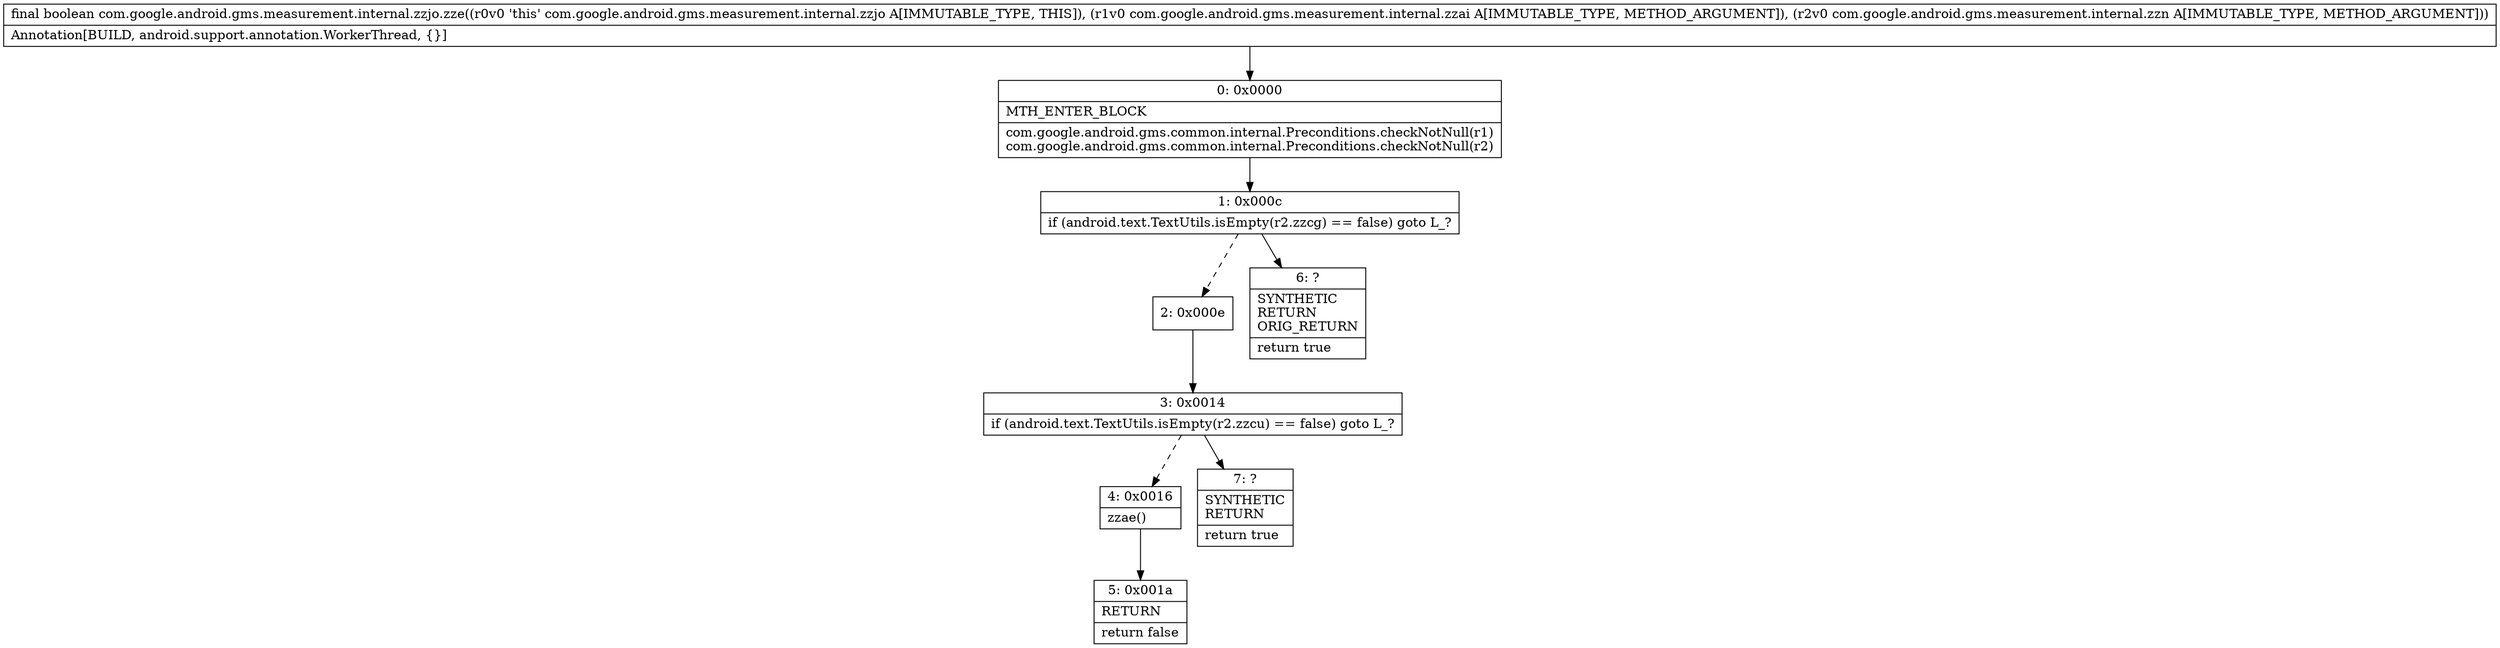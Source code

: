 digraph "CFG forcom.google.android.gms.measurement.internal.zzjo.zze(Lcom\/google\/android\/gms\/measurement\/internal\/zzai;Lcom\/google\/android\/gms\/measurement\/internal\/zzn;)Z" {
Node_0 [shape=record,label="{0\:\ 0x0000|MTH_ENTER_BLOCK\l|com.google.android.gms.common.internal.Preconditions.checkNotNull(r1)\lcom.google.android.gms.common.internal.Preconditions.checkNotNull(r2)\l}"];
Node_1 [shape=record,label="{1\:\ 0x000c|if (android.text.TextUtils.isEmpty(r2.zzcg) == false) goto L_?\l}"];
Node_2 [shape=record,label="{2\:\ 0x000e}"];
Node_3 [shape=record,label="{3\:\ 0x0014|if (android.text.TextUtils.isEmpty(r2.zzcu) == false) goto L_?\l}"];
Node_4 [shape=record,label="{4\:\ 0x0016|zzae()\l}"];
Node_5 [shape=record,label="{5\:\ 0x001a|RETURN\l|return false\l}"];
Node_6 [shape=record,label="{6\:\ ?|SYNTHETIC\lRETURN\lORIG_RETURN\l|return true\l}"];
Node_7 [shape=record,label="{7\:\ ?|SYNTHETIC\lRETURN\l|return true\l}"];
MethodNode[shape=record,label="{final boolean com.google.android.gms.measurement.internal.zzjo.zze((r0v0 'this' com.google.android.gms.measurement.internal.zzjo A[IMMUTABLE_TYPE, THIS]), (r1v0 com.google.android.gms.measurement.internal.zzai A[IMMUTABLE_TYPE, METHOD_ARGUMENT]), (r2v0 com.google.android.gms.measurement.internal.zzn A[IMMUTABLE_TYPE, METHOD_ARGUMENT]))  | Annotation[BUILD, android.support.annotation.WorkerThread, \{\}]\l}"];
MethodNode -> Node_0;
Node_0 -> Node_1;
Node_1 -> Node_2[style=dashed];
Node_1 -> Node_6;
Node_2 -> Node_3;
Node_3 -> Node_4[style=dashed];
Node_3 -> Node_7;
Node_4 -> Node_5;
}

